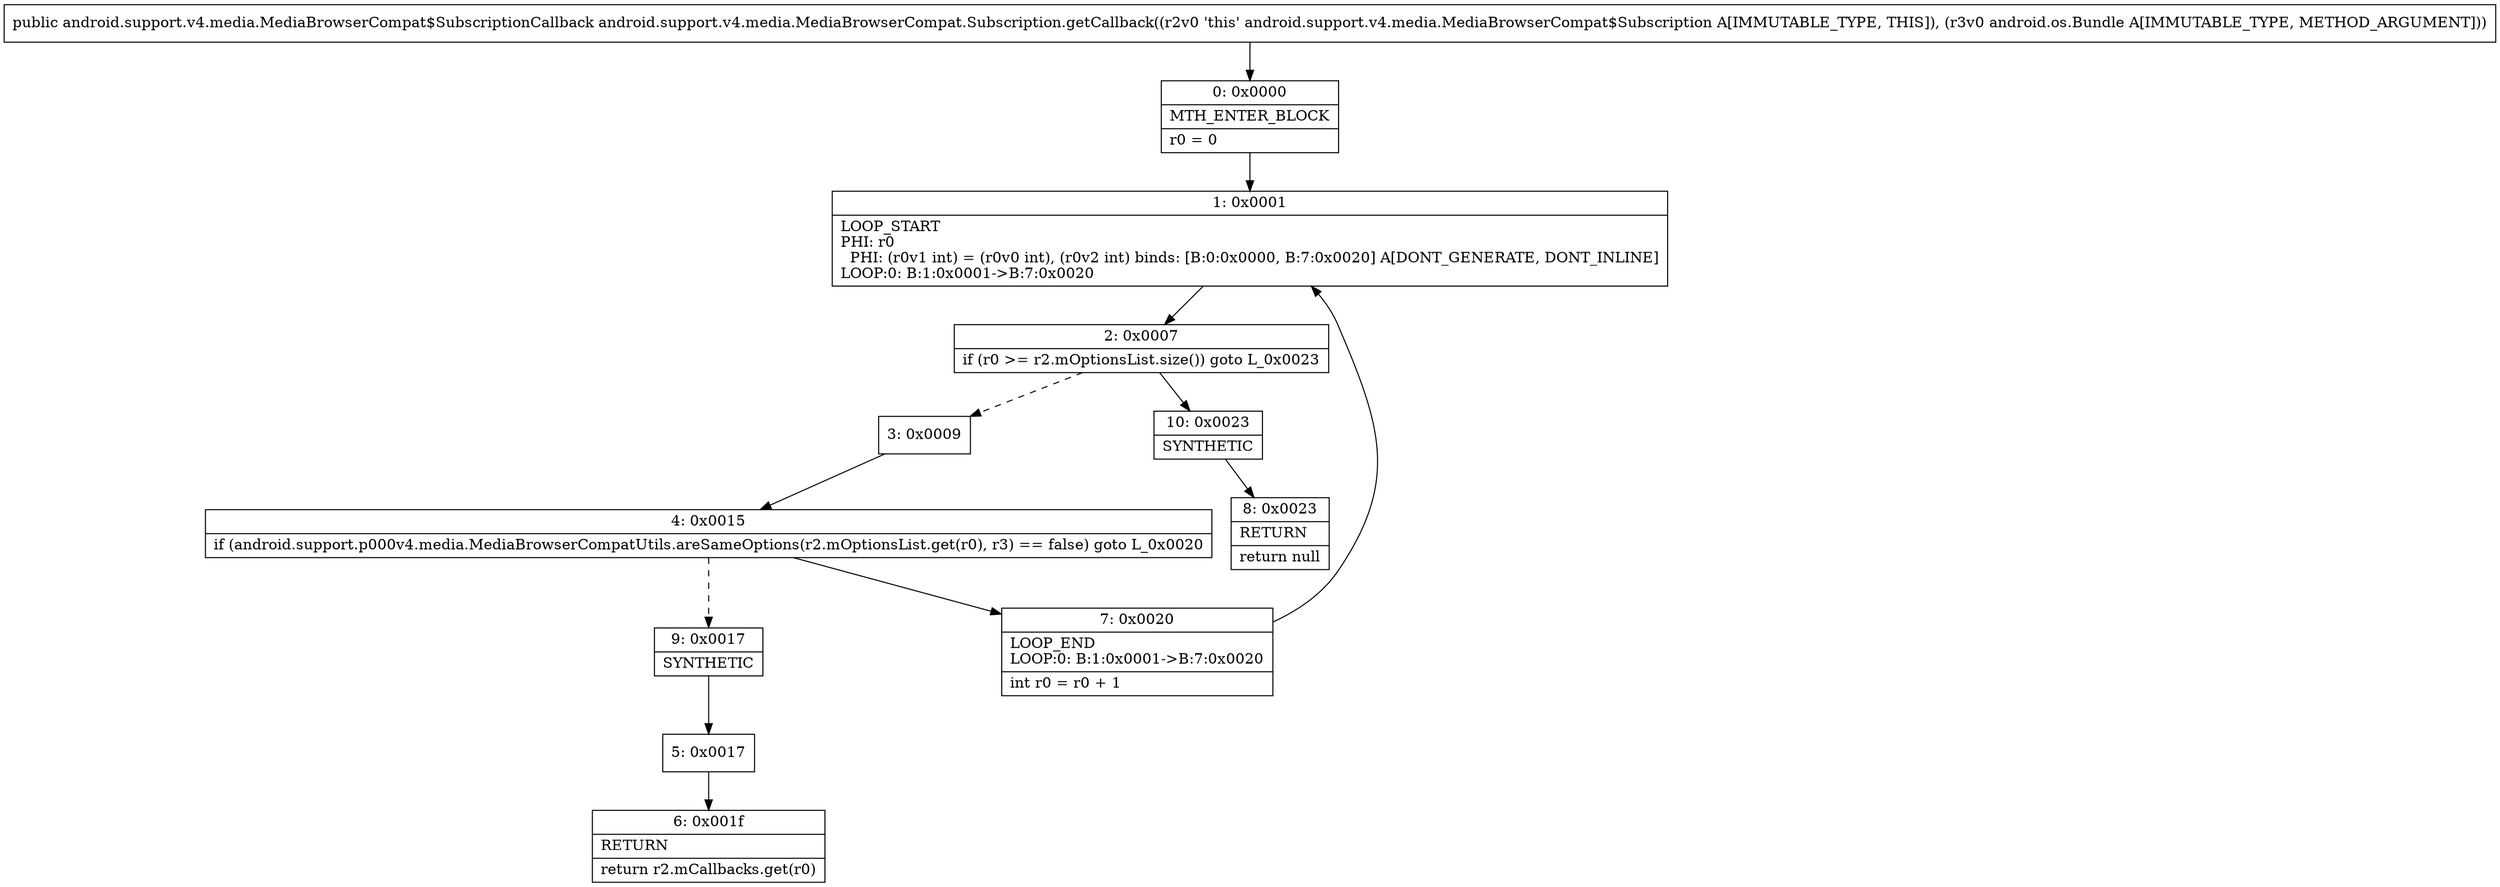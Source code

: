 digraph "CFG forandroid.support.v4.media.MediaBrowserCompat.Subscription.getCallback(Landroid\/os\/Bundle;)Landroid\/support\/v4\/media\/MediaBrowserCompat$SubscriptionCallback;" {
Node_0 [shape=record,label="{0\:\ 0x0000|MTH_ENTER_BLOCK\l|r0 = 0\l}"];
Node_1 [shape=record,label="{1\:\ 0x0001|LOOP_START\lPHI: r0 \l  PHI: (r0v1 int) = (r0v0 int), (r0v2 int) binds: [B:0:0x0000, B:7:0x0020] A[DONT_GENERATE, DONT_INLINE]\lLOOP:0: B:1:0x0001\-\>B:7:0x0020\l}"];
Node_2 [shape=record,label="{2\:\ 0x0007|if (r0 \>= r2.mOptionsList.size()) goto L_0x0023\l}"];
Node_3 [shape=record,label="{3\:\ 0x0009}"];
Node_4 [shape=record,label="{4\:\ 0x0015|if (android.support.p000v4.media.MediaBrowserCompatUtils.areSameOptions(r2.mOptionsList.get(r0), r3) == false) goto L_0x0020\l}"];
Node_5 [shape=record,label="{5\:\ 0x0017}"];
Node_6 [shape=record,label="{6\:\ 0x001f|RETURN\l|return r2.mCallbacks.get(r0)\l}"];
Node_7 [shape=record,label="{7\:\ 0x0020|LOOP_END\lLOOP:0: B:1:0x0001\-\>B:7:0x0020\l|int r0 = r0 + 1\l}"];
Node_8 [shape=record,label="{8\:\ 0x0023|RETURN\l|return null\l}"];
Node_9 [shape=record,label="{9\:\ 0x0017|SYNTHETIC\l}"];
Node_10 [shape=record,label="{10\:\ 0x0023|SYNTHETIC\l}"];
MethodNode[shape=record,label="{public android.support.v4.media.MediaBrowserCompat$SubscriptionCallback android.support.v4.media.MediaBrowserCompat.Subscription.getCallback((r2v0 'this' android.support.v4.media.MediaBrowserCompat$Subscription A[IMMUTABLE_TYPE, THIS]), (r3v0 android.os.Bundle A[IMMUTABLE_TYPE, METHOD_ARGUMENT])) }"];
MethodNode -> Node_0;
Node_0 -> Node_1;
Node_1 -> Node_2;
Node_2 -> Node_3[style=dashed];
Node_2 -> Node_10;
Node_3 -> Node_4;
Node_4 -> Node_7;
Node_4 -> Node_9[style=dashed];
Node_5 -> Node_6;
Node_7 -> Node_1;
Node_9 -> Node_5;
Node_10 -> Node_8;
}


